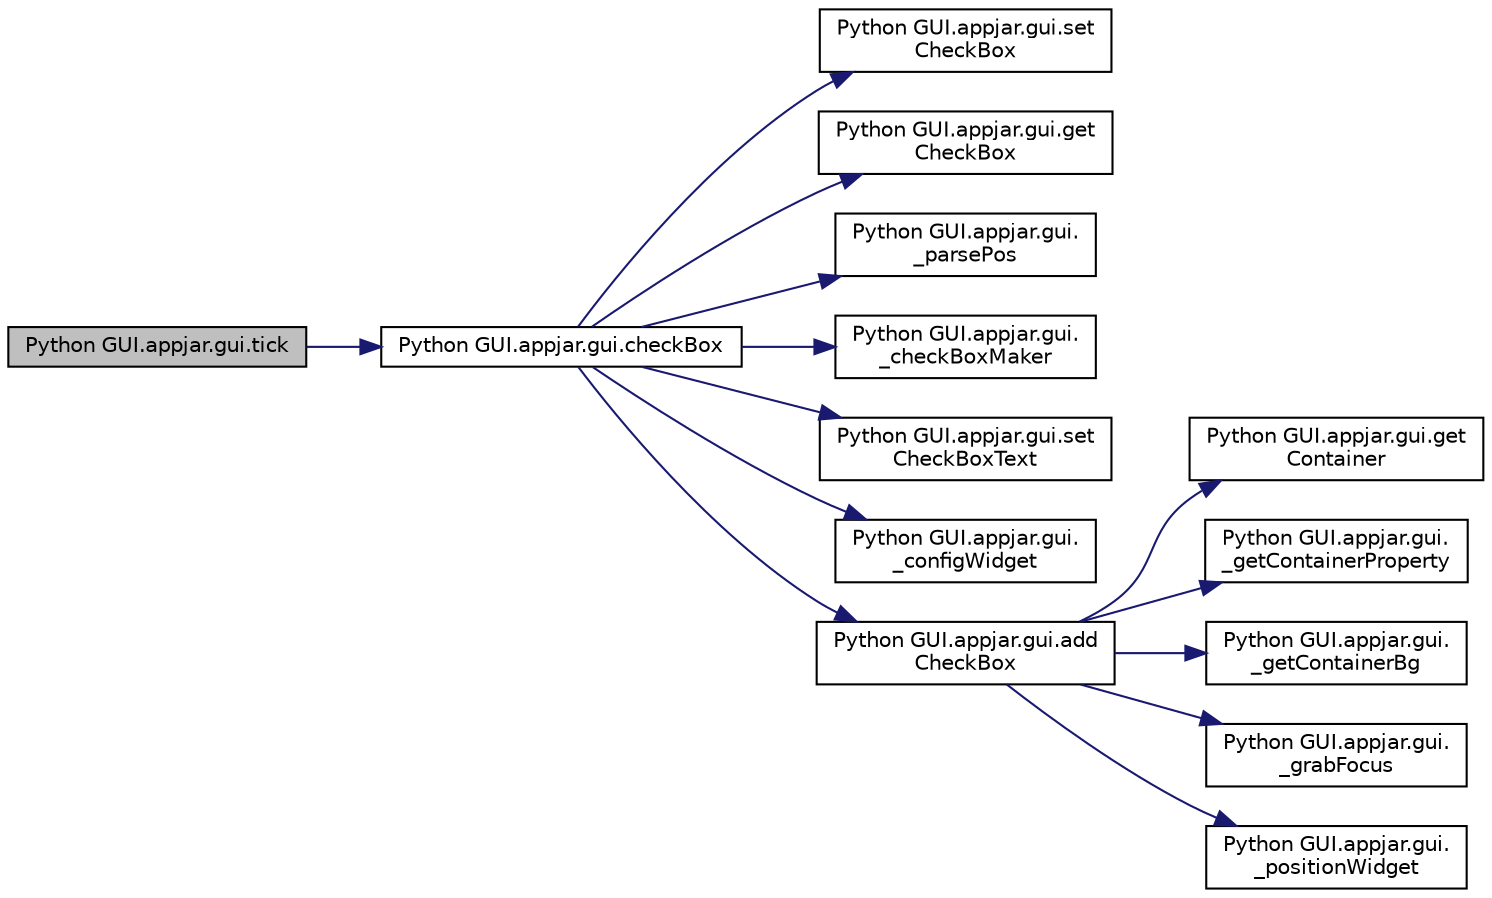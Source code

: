 digraph "Python GUI.appjar.gui.tick"
{
  edge [fontname="Helvetica",fontsize="10",labelfontname="Helvetica",labelfontsize="10"];
  node [fontname="Helvetica",fontsize="10",shape=record];
  rankdir="LR";
  Node2161 [label="Python GUI.appjar.gui.tick",height=0.2,width=0.4,color="black", fillcolor="grey75", style="filled", fontcolor="black"];
  Node2161 -> Node2162 [color="midnightblue",fontsize="10",style="solid",fontname="Helvetica"];
  Node2162 [label="Python GUI.appjar.gui.checkBox",height=0.2,width=0.4,color="black", fillcolor="white", style="filled",URL="$class_python_01_g_u_i_1_1appjar_1_1gui.html#a6c76a3964eb53768a4c095ee46996b01"];
  Node2162 -> Node2163 [color="midnightblue",fontsize="10",style="solid",fontname="Helvetica"];
  Node2163 [label="Python GUI.appjar.gui.set\lCheckBox",height=0.2,width=0.4,color="black", fillcolor="white", style="filled",URL="$class_python_01_g_u_i_1_1appjar_1_1gui.html#aa4610ef752b311f0d577d0f7ce399fc6"];
  Node2162 -> Node2164 [color="midnightblue",fontsize="10",style="solid",fontname="Helvetica"];
  Node2164 [label="Python GUI.appjar.gui.get\lCheckBox",height=0.2,width=0.4,color="black", fillcolor="white", style="filled",URL="$class_python_01_g_u_i_1_1appjar_1_1gui.html#a60e67fd19adb7ae69b8fd3edbde007a7"];
  Node2162 -> Node2165 [color="midnightblue",fontsize="10",style="solid",fontname="Helvetica"];
  Node2165 [label="Python GUI.appjar.gui.\l_parsePos",height=0.2,width=0.4,color="black", fillcolor="white", style="filled",URL="$class_python_01_g_u_i_1_1appjar_1_1gui.html#a1151185c82adc42b922797e38132c2ca",tooltip="FUNCTIONS for labels. "];
  Node2162 -> Node2166 [color="midnightblue",fontsize="10",style="solid",fontname="Helvetica"];
  Node2166 [label="Python GUI.appjar.gui.\l_checkBoxMaker",height=0.2,width=0.4,color="black", fillcolor="white", style="filled",URL="$class_python_01_g_u_i_1_1appjar_1_1gui.html#a924171dbe5961c80aac64f7f9fc4f69d"];
  Node2162 -> Node2167 [color="midnightblue",fontsize="10",style="solid",fontname="Helvetica"];
  Node2167 [label="Python GUI.appjar.gui.set\lCheckBoxText",height=0.2,width=0.4,color="black", fillcolor="white", style="filled",URL="$class_python_01_g_u_i_1_1appjar_1_1gui.html#a94c1c5fc849d5da2b353f46ab76e5c39"];
  Node2162 -> Node2168 [color="midnightblue",fontsize="10",style="solid",fontname="Helvetica"];
  Node2168 [label="Python GUI.appjar.gui.\l_configWidget",height=0.2,width=0.4,color="black", fillcolor="white", style="filled",URL="$class_python_01_g_u_i_1_1appjar_1_1gui.html#a66b018474a855b26826b0580a7c40a9e"];
  Node2162 -> Node2169 [color="midnightblue",fontsize="10",style="solid",fontname="Helvetica"];
  Node2169 [label="Python GUI.appjar.gui.add\lCheckBox",height=0.2,width=0.4,color="black", fillcolor="white", style="filled",URL="$class_python_01_g_u_i_1_1appjar_1_1gui.html#a3ff3e39fe6eb3d563f8cfd4bd8299903"];
  Node2169 -> Node2170 [color="midnightblue",fontsize="10",style="solid",fontname="Helvetica"];
  Node2170 [label="Python GUI.appjar.gui.get\lContainer",height=0.2,width=0.4,color="black", fillcolor="white", style="filled",URL="$class_python_01_g_u_i_1_1appjar_1_1gui.html#aa89c83e95e3952f6cc39fc23dffa15ce"];
  Node2169 -> Node2171 [color="midnightblue",fontsize="10",style="solid",fontname="Helvetica"];
  Node2171 [label="Python GUI.appjar.gui.\l_getContainerProperty",height=0.2,width=0.4,color="black", fillcolor="white", style="filled",URL="$class_python_01_g_u_i_1_1appjar_1_1gui.html#aa0cf90816634eb9855a518e37d864ec1"];
  Node2169 -> Node2172 [color="midnightblue",fontsize="10",style="solid",fontname="Helvetica"];
  Node2172 [label="Python GUI.appjar.gui.\l_getContainerBg",height=0.2,width=0.4,color="black", fillcolor="white", style="filled",URL="$class_python_01_g_u_i_1_1appjar_1_1gui.html#a7ca2e28f0ccf3c5e00ca64676c496afd"];
  Node2169 -> Node2173 [color="midnightblue",fontsize="10",style="solid",fontname="Helvetica"];
  Node2173 [label="Python GUI.appjar.gui.\l_grabFocus",height=0.2,width=0.4,color="black", fillcolor="white", style="filled",URL="$class_python_01_g_u_i_1_1appjar_1_1gui.html#a1250327630c10e3a669b5e3bb8a0fc14"];
  Node2169 -> Node2174 [color="midnightblue",fontsize="10",style="solid",fontname="Helvetica"];
  Node2174 [label="Python GUI.appjar.gui.\l_positionWidget",height=0.2,width=0.4,color="black", fillcolor="white", style="filled",URL="$class_python_01_g_u_i_1_1appjar_1_1gui.html#a994cf4bbd47f434233271d3d8b0eb4c6"];
}
